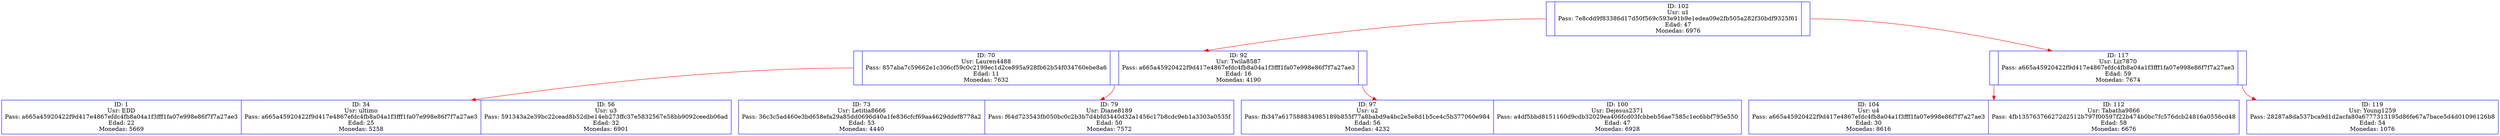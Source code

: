 digraph G{
node[shape=record, color=blue];
R0x56508a5a3900[label="<C1>|ID: 102\nUsr: u1\nPass: 7e8cdd9f83386d17d50f569c593e91b9e1edea09e2fb505a282f30bdf9325f61\nEdad: 47\nMonedas: 6976|<C2>"];
R0x56508a5a3760[label="<C1>|ID: 70\nUsr: Lauren4488\nPass: 857aba7c59662e1c306cf59c0c2199ec1d2ce895a928fb62b54f034760ebe8a6\nEdad: 11\nMonedas: 7632|<C2>|ID: 92\nUsr: Twila8587\nPass: a665a45920422f9d417e4867efdc4fb8a04a1f3fff1fa07e998e86f7f7a27ae3\nEdad: 16\nMonedas: 4190|<C3>"];
R0x56508a5a2240[label="ID: 1\nUsr: EDD\nPass: a665a45920422f9d417e4867efdc4fb8a04a1f3fff1fa07e998e86f7f7a27ae3\nEdad: 22\nMonedas: 5669|ID: 34\nUsr: ultimo\nPass: a665a45920422f9d417e4867efdc4fb8a04a1f3fff1fa07e998e86f7f7a27ae3\nEdad: 25\nMonedas: 5258|ID: 56\nUsr: u3\nPass: 591343a2e39bc22cead8b52dbe14eb273ffc37e5832567e58bb9092ceedb06ad\nEdad: 32\nMonedas: 6901"];
R0x56508a5a2da0[label="ID: 73\nUsr: Letitia8666\nPass: 36c3c5ad460e3bd658efa29a85dd0696d40a1fe836cfcf69aa4629ddef8778a2\nEdad: 53\nMonedas: 4440|ID: 79\nUsr: Diane8189\nPass: f64d723543fb050bc0c2b3b7d4bfd3440d32a1456c17b8cdc9eb1a3303a0535f\nEdad: 50\nMonedas: 7572"];
R0x56508a5a31b0[label="ID: 97\nUsr: u2\nPass: fb347a617588834985189b855f77a8babd9a4bc2e5e8d1b5ce4c5b377060e984\nEdad: 56\nMonedas: 4232|ID: 100\nUsr: Dejesus2371\nPass: a4df5bbd8151160d9cdb32029ea406fcd03fcbbeb56ae7585c1ec6bbf795e550\nEdad: 47\nMonedas: 6928"];
R0x56508a5a39d0[label="<C1>|ID: 117\nUsr: Liz7870\nPass: a665a45920422f9d417e4867efdc4fb8a04a1f3fff1fa07e998e86f7f7a27ae3\nEdad: 59\nMonedas: 7674|<C2>"];
R0x56508a5a3420[label="ID: 104\nUsr: u4\nPass: a665a45920422f9d417e4867efdc4fb8a04a1f3fff1fa07e998e86f7f7a27ae3\nEdad: 30\nMonedas: 8616|ID: 112\nUsr: Tabatha9866\nPass: 4fb135763766272d2512b797f00597f22b474b0bc7fc576dcb24816a0556cd48\nEdad: 58\nMonedas: 6676"];
R0x56508a5a3690[label="ID: 119\nUsr: Young1259\nPass: 28287a8da537bca9d1d2acfa80a6777313195d86fe67a7bace5d4d01096126b8\nEdad: 54\nMonedas: 1076"];
R0x56508a5a3900:C1->R0x56508a5a3760[color=red];
R0x56508a5a3760:C1->R0x56508a5a2240[color=red];
R0x56508a5a3760:C2->R0x56508a5a2da0[color=red];
R0x56508a5a3760:C3->R0x56508a5a31b0[color=red];
R0x56508a5a3900:C2->R0x56508a5a39d0[color=red];
R0x56508a5a39d0:C1->R0x56508a5a3420[color=red];
R0x56508a5a39d0:C2->R0x56508a5a3690[color=red];
}